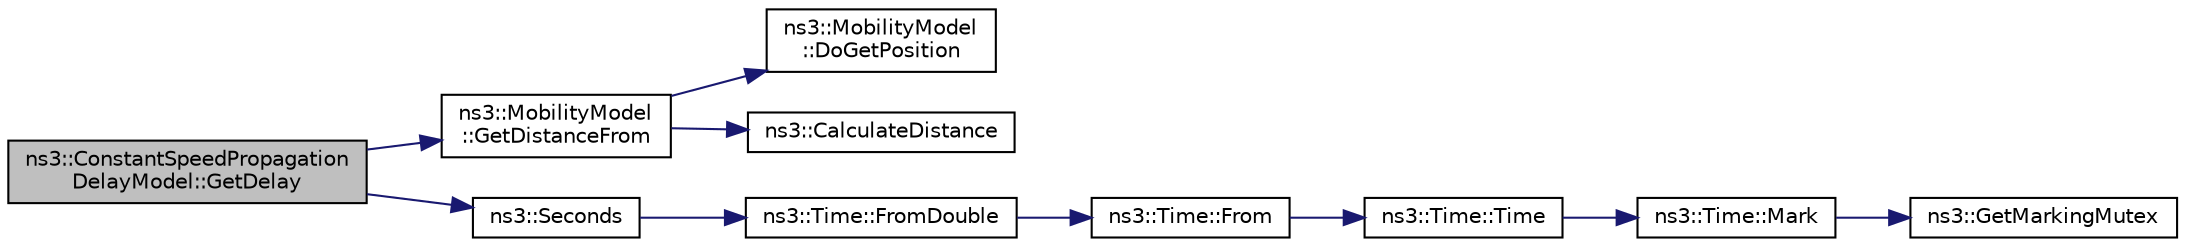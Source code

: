 digraph "ns3::ConstantSpeedPropagationDelayModel::GetDelay"
{
  edge [fontname="Helvetica",fontsize="10",labelfontname="Helvetica",labelfontsize="10"];
  node [fontname="Helvetica",fontsize="10",shape=record];
  rankdir="LR";
  Node1 [label="ns3::ConstantSpeedPropagation\lDelayModel::GetDelay",height=0.2,width=0.4,color="black", fillcolor="grey75", style="filled", fontcolor="black"];
  Node1 -> Node2 [color="midnightblue",fontsize="10",style="solid"];
  Node2 [label="ns3::MobilityModel\l::GetDistanceFrom",height=0.2,width=0.4,color="black", fillcolor="white", style="filled",URL="$d4/dc5/classns3_1_1MobilityModel.html#afa16c20b3c5fd135be075000f0272f31"];
  Node2 -> Node3 [color="midnightblue",fontsize="10",style="solid"];
  Node3 [label="ns3::MobilityModel\l::DoGetPosition",height=0.2,width=0.4,color="black", fillcolor="white", style="filled",URL="$d4/dc5/classns3_1_1MobilityModel.html#a518f70bd8cb78d0031f9a26572434c34"];
  Node2 -> Node4 [color="midnightblue",fontsize="10",style="solid"];
  Node4 [label="ns3::CalculateDistance",height=0.2,width=0.4,color="black", fillcolor="white", style="filled",URL="$d7/d2e/namespacens3.html#aaae60adf695e280c4882ced6041d1628"];
  Node1 -> Node5 [color="midnightblue",fontsize="10",style="solid"];
  Node5 [label="ns3::Seconds",height=0.2,width=0.4,color="black", fillcolor="white", style="filled",URL="$d1/dec/group__timecivil.html#ga33c34b816f8ff6628e33d5c8e9713b9e"];
  Node5 -> Node6 [color="midnightblue",fontsize="10",style="solid"];
  Node6 [label="ns3::Time::FromDouble",height=0.2,width=0.4,color="black", fillcolor="white", style="filled",URL="$dc/d04/classns3_1_1Time.html#a60e845f4a74e62495b86356afe604cb4"];
  Node6 -> Node7 [color="midnightblue",fontsize="10",style="solid"];
  Node7 [label="ns3::Time::From",height=0.2,width=0.4,color="black", fillcolor="white", style="filled",URL="$dc/d04/classns3_1_1Time.html#a34e4acc13d0e08cc8cb9cd3b838b9baf"];
  Node7 -> Node8 [color="midnightblue",fontsize="10",style="solid"];
  Node8 [label="ns3::Time::Time",height=0.2,width=0.4,color="black", fillcolor="white", style="filled",URL="$dc/d04/classns3_1_1Time.html#a8a39dc1b8cbbd7fe6d940e492d1b925e"];
  Node8 -> Node9 [color="midnightblue",fontsize="10",style="solid"];
  Node9 [label="ns3::Time::Mark",height=0.2,width=0.4,color="black", fillcolor="white", style="filled",URL="$dc/d04/classns3_1_1Time.html#aa7eef2a1119c1c4855d99f1e83d44c54"];
  Node9 -> Node10 [color="midnightblue",fontsize="10",style="solid"];
  Node10 [label="ns3::GetMarkingMutex",height=0.2,width=0.4,color="black", fillcolor="white", style="filled",URL="$d7/d2e/namespacens3.html#ac4356aa982bd2ddb0f7ebbf94539919d"];
}
